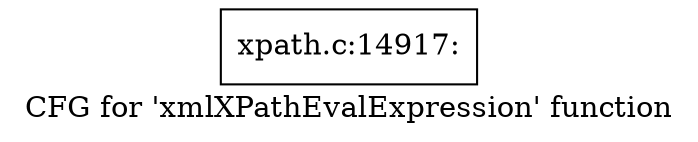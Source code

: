 digraph "CFG for 'xmlXPathEvalExpression' function" {
	label="CFG for 'xmlXPathEvalExpression' function";

	Node0x55e6b29f8b00 [shape=record,label="{xpath.c:14917:}"];
}
